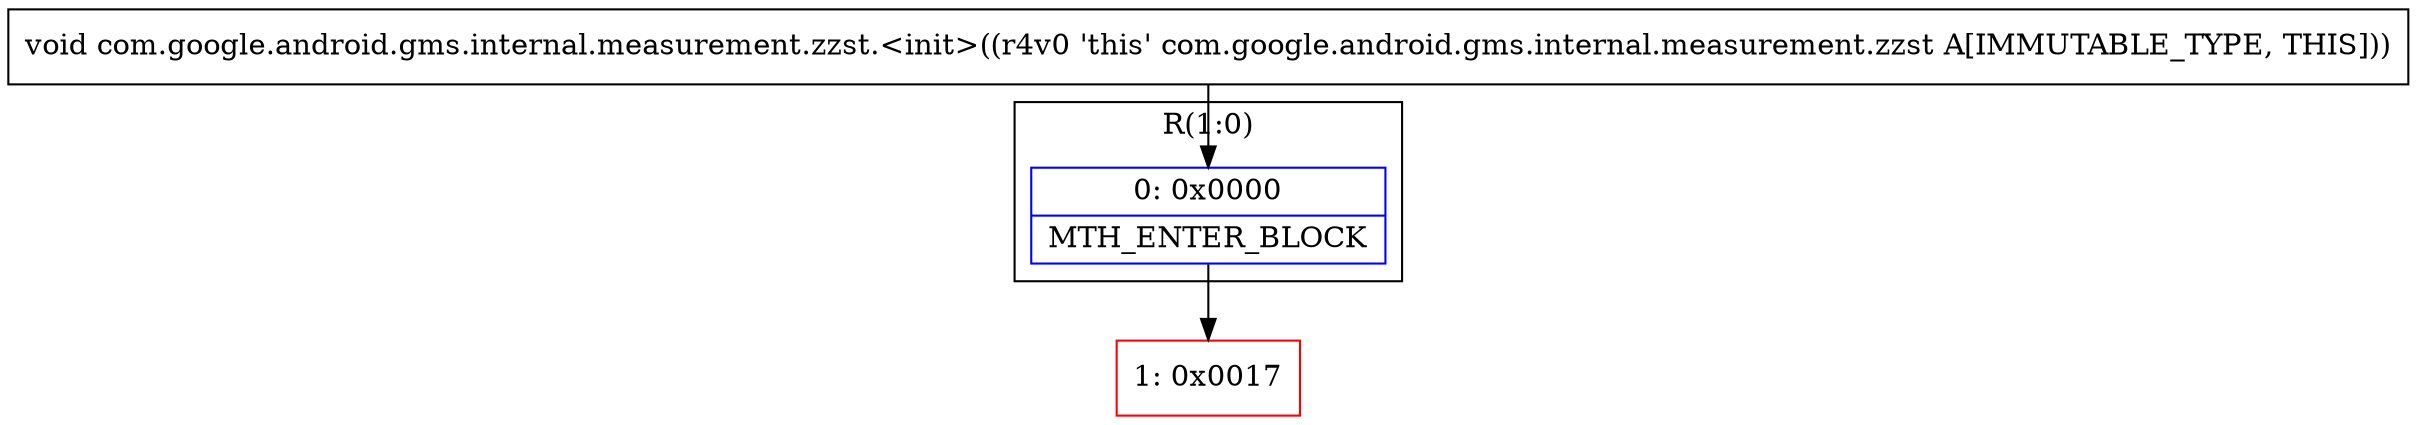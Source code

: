 digraph "CFG forcom.google.android.gms.internal.measurement.zzst.\<init\>()V" {
subgraph cluster_Region_1346646260 {
label = "R(1:0)";
node [shape=record,color=blue];
Node_0 [shape=record,label="{0\:\ 0x0000|MTH_ENTER_BLOCK\l}"];
}
Node_1 [shape=record,color=red,label="{1\:\ 0x0017}"];
MethodNode[shape=record,label="{void com.google.android.gms.internal.measurement.zzst.\<init\>((r4v0 'this' com.google.android.gms.internal.measurement.zzst A[IMMUTABLE_TYPE, THIS])) }"];
MethodNode -> Node_0;
Node_0 -> Node_1;
}


